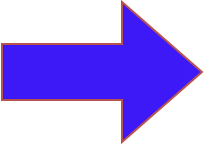 <mxfile version="15.9.1" type="github">
  <diagram id="ui7n27BoR4KlRYZTKBpQ" name="Page-1">
    <mxGraphModel dx="1501" dy="840" grid="1" gridSize="10" guides="1" tooltips="1" connect="1" arrows="1" fold="1" page="1" pageScale="1" pageWidth="827" pageHeight="1169" math="0" shadow="0">
      <root>
        <mxCell id="0" />
        <mxCell id="1" parent="0" />
        <mxCell id="AkpKKCL8s-KDvmCP8TGj-1" value="" style="html=1;shadow=0;dashed=0;align=center;verticalAlign=middle;shape=mxgraph.arrows2.arrow;dy=0.6;dx=40;direction=east;notch=0;fillColor=#3E19F8;strokeColor=#b85450;" vertex="1" parent="1">
          <mxGeometry x="365" y="315" width="100" height="70" as="geometry" />
        </mxCell>
      </root>
    </mxGraphModel>
  </diagram>
</mxfile>

